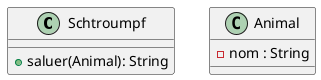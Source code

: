 @startuml Proxy

class Schtroumpf {
    + saluer(Animal): String
}

class Animal {
    - nom : String
}

@enduml
